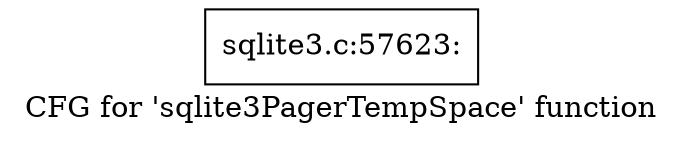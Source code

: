 digraph "CFG for 'sqlite3PagerTempSpace' function" {
	label="CFG for 'sqlite3PagerTempSpace' function";

	Node0x55c0f8170270 [shape=record,label="{sqlite3.c:57623:}"];
}
